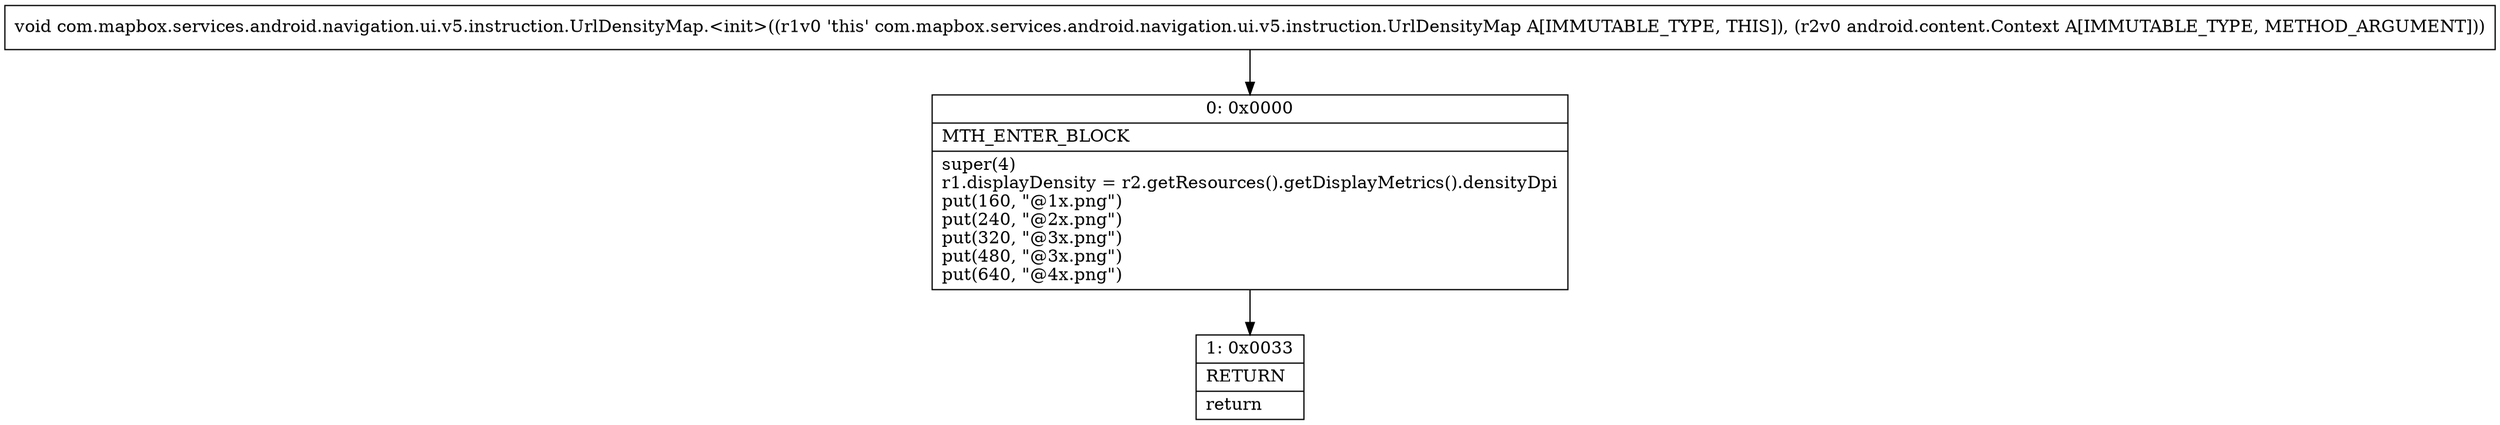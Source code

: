 digraph "CFG forcom.mapbox.services.android.navigation.ui.v5.instruction.UrlDensityMap.\<init\>(Landroid\/content\/Context;)V" {
Node_0 [shape=record,label="{0\:\ 0x0000|MTH_ENTER_BLOCK\l|super(4)\lr1.displayDensity = r2.getResources().getDisplayMetrics().densityDpi\lput(160, \"@1x.png\")\lput(240, \"@2x.png\")\lput(320, \"@3x.png\")\lput(480, \"@3x.png\")\lput(640, \"@4x.png\")\l}"];
Node_1 [shape=record,label="{1\:\ 0x0033|RETURN\l|return\l}"];
MethodNode[shape=record,label="{void com.mapbox.services.android.navigation.ui.v5.instruction.UrlDensityMap.\<init\>((r1v0 'this' com.mapbox.services.android.navigation.ui.v5.instruction.UrlDensityMap A[IMMUTABLE_TYPE, THIS]), (r2v0 android.content.Context A[IMMUTABLE_TYPE, METHOD_ARGUMENT])) }"];
MethodNode -> Node_0;
Node_0 -> Node_1;
}

